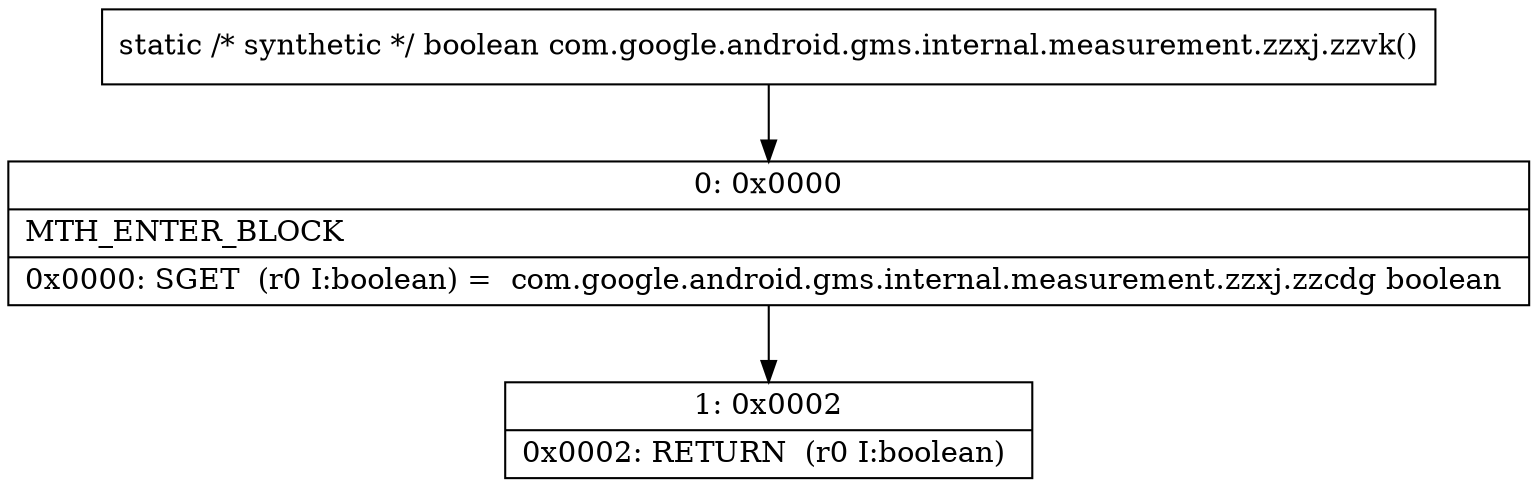 digraph "CFG forcom.google.android.gms.internal.measurement.zzxj.zzvk()Z" {
Node_0 [shape=record,label="{0\:\ 0x0000|MTH_ENTER_BLOCK\l|0x0000: SGET  (r0 I:boolean) =  com.google.android.gms.internal.measurement.zzxj.zzcdg boolean \l}"];
Node_1 [shape=record,label="{1\:\ 0x0002|0x0002: RETURN  (r0 I:boolean) \l}"];
MethodNode[shape=record,label="{static \/* synthetic *\/ boolean com.google.android.gms.internal.measurement.zzxj.zzvk() }"];
MethodNode -> Node_0;
Node_0 -> Node_1;
}


